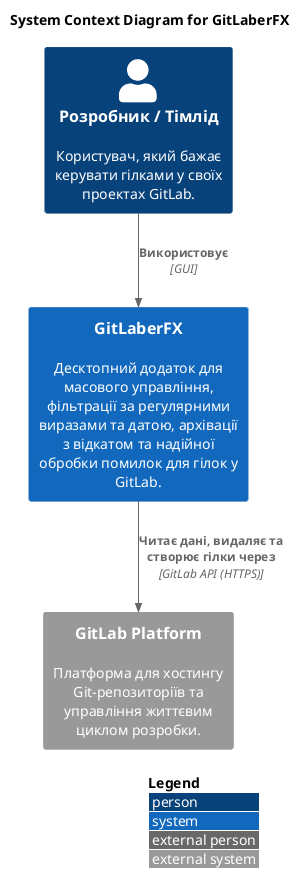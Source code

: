 @startuml
!include <C4/C4_Context>

LAYOUT_WITH_LEGEND()

title System Context Diagram for GitLaberFX

Person(user, "Розробник / Тімлід", "Користувач, який бажає керувати гілками у своїх проектах GitLab.")
System_Ext(gitlab, "GitLab Platform", "Платформа для хостингу Git-репозиторіїв та управління життєвим циклом розробки.")

System(gitlaberfx, "GitLaberFX", "Десктопний додаток для масового управління, фільтрації за регулярними виразами та датою, архівації з відкатом та надійної обробки помилок для гілок у GitLab.")

Rel(user, gitlaberfx, "Використовує", "GUI")
Rel(gitlaberfx, gitlab, "Читає дані, видаляє та створює гілки через", "GitLab API (HTTPS)")

@enduml
